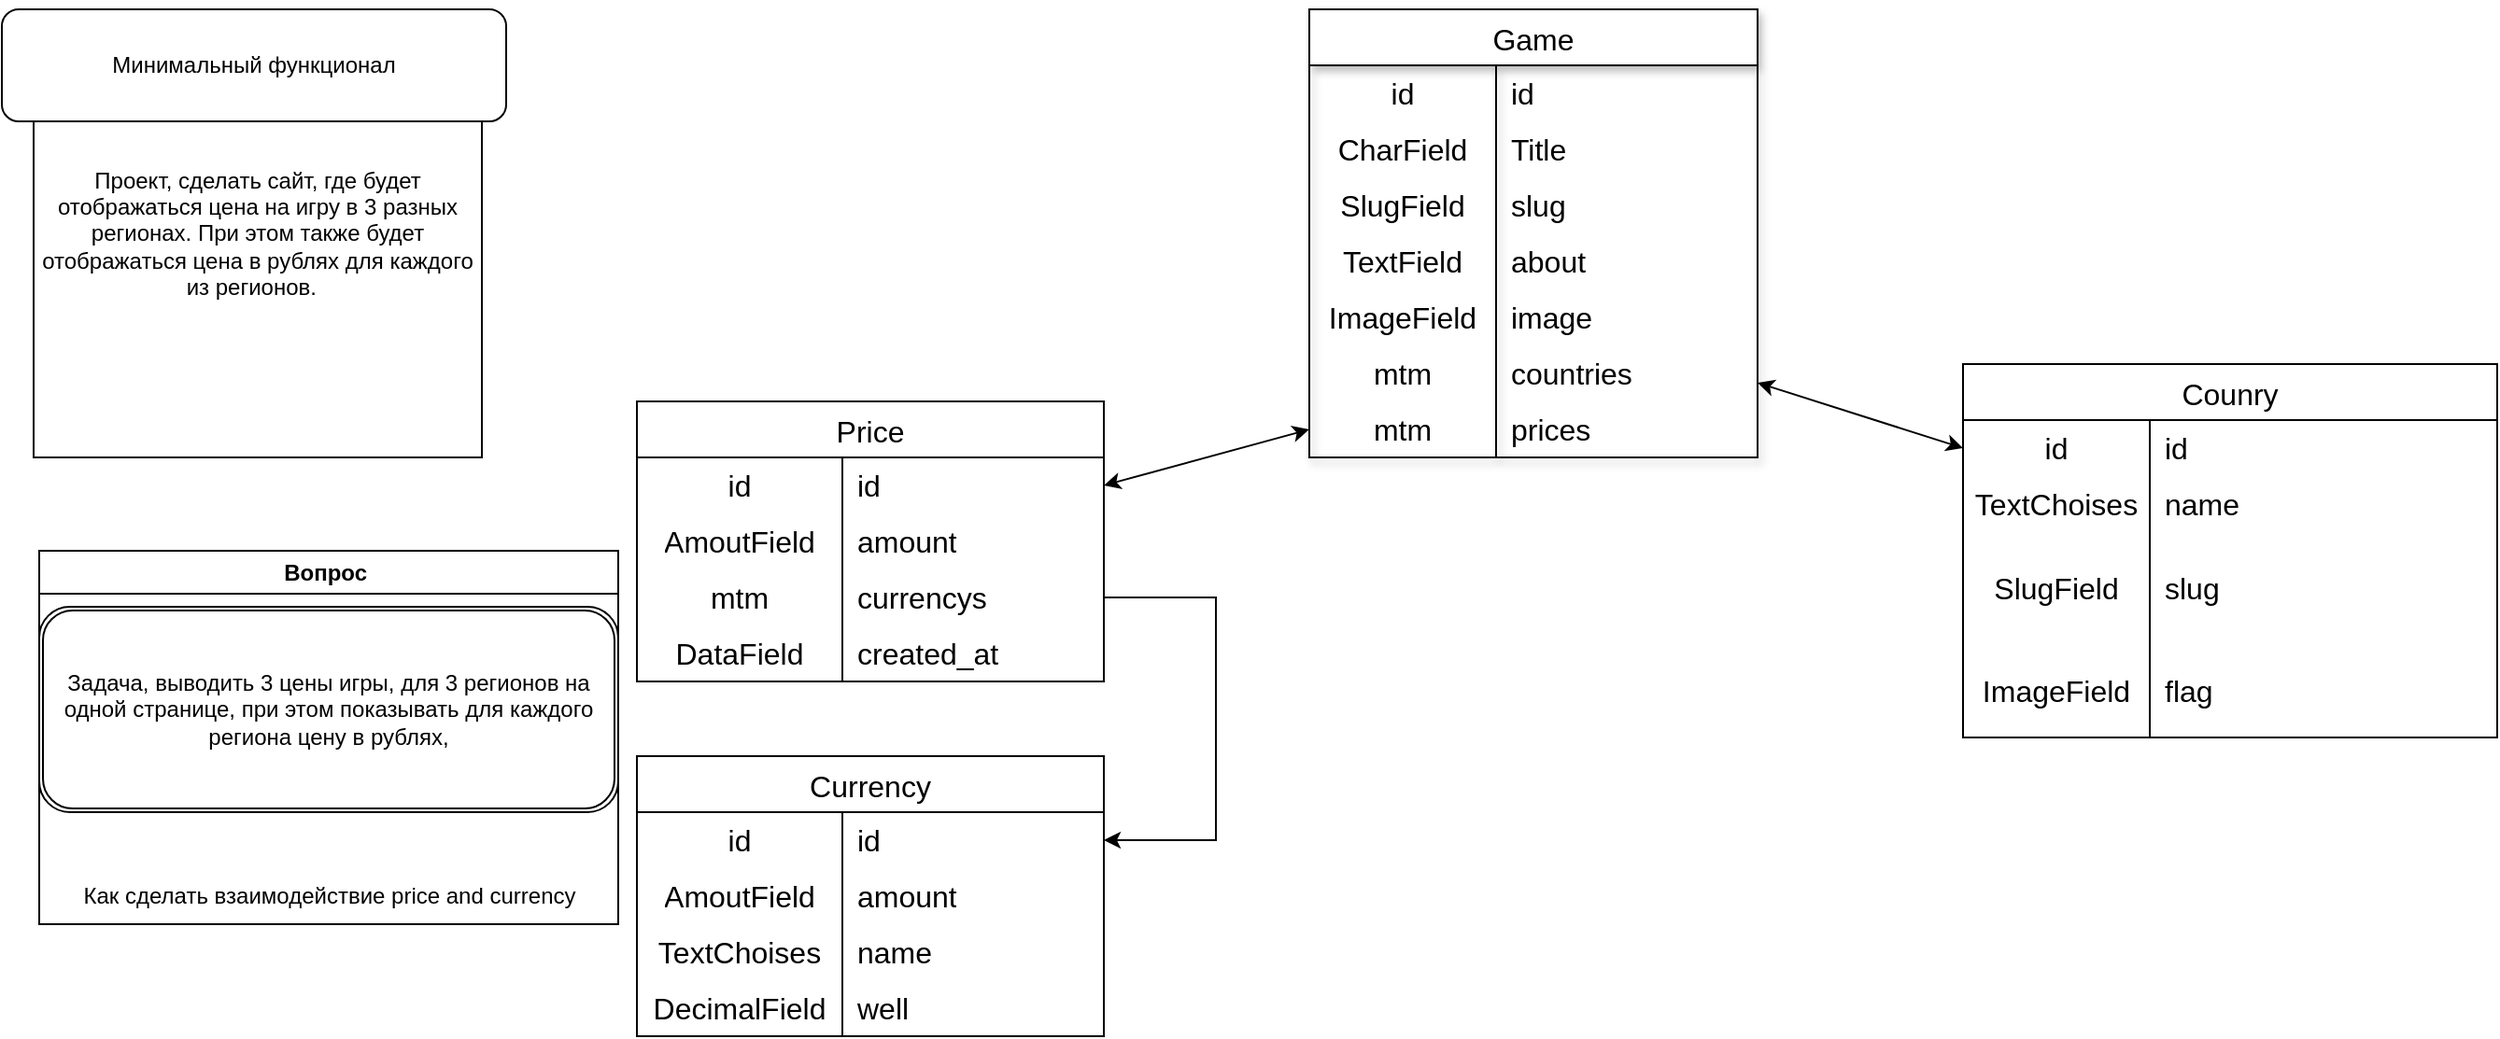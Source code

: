 <mxfile version="21.6.2" type="github">
  <diagram name="Page-1" id="c7558073-3199-34d8-9f00-42111426c3f3">
    <mxGraphModel dx="1778" dy="721" grid="1" gridSize="10" guides="1" tooltips="1" connect="1" arrows="1" fold="1" page="1" pageScale="1" pageWidth="826" pageHeight="1169" background="none" math="0" shadow="0">
      <root>
        <mxCell id="0" />
        <mxCell id="1" parent="0" />
        <mxCell id="mQUApbG9orDCtIvzDYjw-101" value="Game" style="shape=table;startSize=30;container=1;collapsible=0;childLayout=tableLayout;fixedRows=1;rowLines=0;fontStyle=0;strokeColor=default;fontSize=16;shadow=1;" vertex="1" parent="1">
          <mxGeometry x="190" y="210" width="240" height="240" as="geometry" />
        </mxCell>
        <mxCell id="mQUApbG9orDCtIvzDYjw-134" style="shape=tableRow;horizontal=0;startSize=0;swimlaneHead=0;swimlaneBody=0;top=0;left=0;bottom=0;right=0;collapsible=0;dropTarget=0;fillColor=none;points=[[0,0.5],[1,0.5]];portConstraint=eastwest;strokeColor=inherit;fontSize=16;" vertex="1" parent="mQUApbG9orDCtIvzDYjw-101">
          <mxGeometry y="30" width="240" height="30" as="geometry" />
        </mxCell>
        <mxCell id="mQUApbG9orDCtIvzDYjw-135" value="id" style="shape=partialRectangle;html=1;whiteSpace=wrap;connectable=0;fillColor=none;top=0;left=0;bottom=0;right=0;overflow=hidden;pointerEvents=1;strokeColor=inherit;fontSize=16;" vertex="1" parent="mQUApbG9orDCtIvzDYjw-134">
          <mxGeometry width="100" height="30" as="geometry">
            <mxRectangle width="100" height="30" as="alternateBounds" />
          </mxGeometry>
        </mxCell>
        <mxCell id="mQUApbG9orDCtIvzDYjw-136" value="id" style="shape=partialRectangle;html=1;whiteSpace=wrap;connectable=0;fillColor=none;top=0;left=0;bottom=0;right=0;align=left;spacingLeft=6;overflow=hidden;strokeColor=inherit;fontSize=16;" vertex="1" parent="mQUApbG9orDCtIvzDYjw-134">
          <mxGeometry x="100" width="140" height="30" as="geometry">
            <mxRectangle width="140" height="30" as="alternateBounds" />
          </mxGeometry>
        </mxCell>
        <mxCell id="mQUApbG9orDCtIvzDYjw-102" value="" style="shape=tableRow;horizontal=0;startSize=0;swimlaneHead=0;swimlaneBody=0;top=0;left=0;bottom=0;right=0;collapsible=0;dropTarget=0;fillColor=none;points=[[0,0.5],[1,0.5]];portConstraint=eastwest;strokeColor=inherit;fontSize=16;" vertex="1" parent="mQUApbG9orDCtIvzDYjw-101">
          <mxGeometry y="60" width="240" height="30" as="geometry" />
        </mxCell>
        <mxCell id="mQUApbG9orDCtIvzDYjw-103" value="CharField" style="shape=partialRectangle;html=1;whiteSpace=wrap;connectable=0;fillColor=none;top=0;left=0;bottom=0;right=0;overflow=hidden;pointerEvents=1;strokeColor=inherit;fontSize=16;" vertex="1" parent="mQUApbG9orDCtIvzDYjw-102">
          <mxGeometry width="100" height="30" as="geometry">
            <mxRectangle width="100" height="30" as="alternateBounds" />
          </mxGeometry>
        </mxCell>
        <mxCell id="mQUApbG9orDCtIvzDYjw-104" value="Title" style="shape=partialRectangle;html=1;whiteSpace=wrap;connectable=0;fillColor=none;top=0;left=0;bottom=0;right=0;align=left;spacingLeft=6;overflow=hidden;strokeColor=inherit;fontSize=16;" vertex="1" parent="mQUApbG9orDCtIvzDYjw-102">
          <mxGeometry x="100" width="140" height="30" as="geometry">
            <mxRectangle width="140" height="30" as="alternateBounds" />
          </mxGeometry>
        </mxCell>
        <mxCell id="mQUApbG9orDCtIvzDYjw-105" value="" style="shape=tableRow;horizontal=0;startSize=0;swimlaneHead=0;swimlaneBody=0;top=0;left=0;bottom=0;right=0;collapsible=0;dropTarget=0;fillColor=none;points=[[0,0.5],[1,0.5]];portConstraint=eastwest;strokeColor=inherit;fontSize=16;" vertex="1" parent="mQUApbG9orDCtIvzDYjw-101">
          <mxGeometry y="90" width="240" height="30" as="geometry" />
        </mxCell>
        <mxCell id="mQUApbG9orDCtIvzDYjw-106" value="SlugField" style="shape=partialRectangle;html=1;whiteSpace=wrap;connectable=0;fillColor=none;top=0;left=0;bottom=0;right=0;overflow=hidden;strokeColor=inherit;fontSize=16;" vertex="1" parent="mQUApbG9orDCtIvzDYjw-105">
          <mxGeometry width="100" height="30" as="geometry">
            <mxRectangle width="100" height="30" as="alternateBounds" />
          </mxGeometry>
        </mxCell>
        <mxCell id="mQUApbG9orDCtIvzDYjw-107" value="slug" style="shape=partialRectangle;html=1;whiteSpace=wrap;connectable=0;fillColor=none;top=0;left=0;bottom=0;right=0;align=left;spacingLeft=6;overflow=hidden;strokeColor=inherit;fontSize=16;" vertex="1" parent="mQUApbG9orDCtIvzDYjw-105">
          <mxGeometry x="100" width="140" height="30" as="geometry">
            <mxRectangle width="140" height="30" as="alternateBounds" />
          </mxGeometry>
        </mxCell>
        <mxCell id="mQUApbG9orDCtIvzDYjw-108" value="" style="shape=tableRow;horizontal=0;startSize=0;swimlaneHead=0;swimlaneBody=0;top=0;left=0;bottom=0;right=0;collapsible=0;dropTarget=0;fillColor=none;points=[[0,0.5],[1,0.5]];portConstraint=eastwest;strokeColor=inherit;fontSize=16;" vertex="1" parent="mQUApbG9orDCtIvzDYjw-101">
          <mxGeometry y="120" width="240" height="30" as="geometry" />
        </mxCell>
        <mxCell id="mQUApbG9orDCtIvzDYjw-109" value="TextField" style="shape=partialRectangle;html=1;whiteSpace=wrap;connectable=0;fillColor=none;top=0;left=0;bottom=0;right=0;overflow=hidden;strokeColor=inherit;fontSize=16;" vertex="1" parent="mQUApbG9orDCtIvzDYjw-108">
          <mxGeometry width="100" height="30" as="geometry">
            <mxRectangle width="100" height="30" as="alternateBounds" />
          </mxGeometry>
        </mxCell>
        <mxCell id="mQUApbG9orDCtIvzDYjw-110" value="about" style="shape=partialRectangle;html=1;whiteSpace=wrap;connectable=0;fillColor=none;top=0;left=0;bottom=0;right=0;align=left;spacingLeft=6;overflow=hidden;strokeColor=inherit;fontSize=16;" vertex="1" parent="mQUApbG9orDCtIvzDYjw-108">
          <mxGeometry x="100" width="140" height="30" as="geometry">
            <mxRectangle width="140" height="30" as="alternateBounds" />
          </mxGeometry>
        </mxCell>
        <mxCell id="mQUApbG9orDCtIvzDYjw-118" style="shape=tableRow;horizontal=0;startSize=0;swimlaneHead=0;swimlaneBody=0;top=0;left=0;bottom=0;right=0;collapsible=0;dropTarget=0;fillColor=none;points=[[0,0.5],[1,0.5]];portConstraint=eastwest;strokeColor=inherit;fontSize=16;" vertex="1" parent="mQUApbG9orDCtIvzDYjw-101">
          <mxGeometry y="150" width="240" height="30" as="geometry" />
        </mxCell>
        <mxCell id="mQUApbG9orDCtIvzDYjw-119" value="ImageField" style="shape=partialRectangle;html=1;whiteSpace=wrap;connectable=0;fillColor=none;top=0;left=0;bottom=0;right=0;overflow=hidden;strokeColor=inherit;fontSize=16;" vertex="1" parent="mQUApbG9orDCtIvzDYjw-118">
          <mxGeometry width="100" height="30" as="geometry">
            <mxRectangle width="100" height="30" as="alternateBounds" />
          </mxGeometry>
        </mxCell>
        <mxCell id="mQUApbG9orDCtIvzDYjw-120" value="image" style="shape=partialRectangle;html=1;whiteSpace=wrap;connectable=0;fillColor=none;top=0;left=0;bottom=0;right=0;align=left;spacingLeft=6;overflow=hidden;strokeColor=inherit;fontSize=16;" vertex="1" parent="mQUApbG9orDCtIvzDYjw-118">
          <mxGeometry x="100" width="140" height="30" as="geometry">
            <mxRectangle width="140" height="30" as="alternateBounds" />
          </mxGeometry>
        </mxCell>
        <mxCell id="mQUApbG9orDCtIvzDYjw-121" style="shape=tableRow;horizontal=0;startSize=0;swimlaneHead=0;swimlaneBody=0;top=0;left=0;bottom=0;right=0;collapsible=0;dropTarget=0;fillColor=none;points=[[0,0.5],[1,0.5]];portConstraint=eastwest;strokeColor=inherit;fontSize=16;" vertex="1" parent="mQUApbG9orDCtIvzDYjw-101">
          <mxGeometry y="180" width="240" height="30" as="geometry" />
        </mxCell>
        <mxCell id="mQUApbG9orDCtIvzDYjw-122" value="mtm" style="shape=partialRectangle;html=1;whiteSpace=wrap;connectable=0;fillColor=none;top=0;left=0;bottom=0;right=0;overflow=hidden;strokeColor=inherit;fontSize=16;" vertex="1" parent="mQUApbG9orDCtIvzDYjw-121">
          <mxGeometry width="100" height="30" as="geometry">
            <mxRectangle width="100" height="30" as="alternateBounds" />
          </mxGeometry>
        </mxCell>
        <mxCell id="mQUApbG9orDCtIvzDYjw-123" value="countries" style="shape=partialRectangle;html=1;whiteSpace=wrap;connectable=0;fillColor=none;top=0;left=0;bottom=0;right=0;align=left;spacingLeft=6;overflow=hidden;strokeColor=inherit;fontSize=16;" vertex="1" parent="mQUApbG9orDCtIvzDYjw-121">
          <mxGeometry x="100" width="140" height="30" as="geometry">
            <mxRectangle width="140" height="30" as="alternateBounds" />
          </mxGeometry>
        </mxCell>
        <mxCell id="mQUApbG9orDCtIvzDYjw-141" style="shape=tableRow;horizontal=0;startSize=0;swimlaneHead=0;swimlaneBody=0;top=0;left=0;bottom=0;right=0;collapsible=0;dropTarget=0;fillColor=none;points=[[0,0.5],[1,0.5]];portConstraint=eastwest;strokeColor=inherit;fontSize=16;" vertex="1" parent="mQUApbG9orDCtIvzDYjw-101">
          <mxGeometry y="210" width="240" height="30" as="geometry" />
        </mxCell>
        <mxCell id="mQUApbG9orDCtIvzDYjw-142" value="mtm" style="shape=partialRectangle;html=1;whiteSpace=wrap;connectable=0;fillColor=none;top=0;left=0;bottom=0;right=0;overflow=hidden;strokeColor=inherit;fontSize=16;" vertex="1" parent="mQUApbG9orDCtIvzDYjw-141">
          <mxGeometry width="100" height="30" as="geometry">
            <mxRectangle width="100" height="30" as="alternateBounds" />
          </mxGeometry>
        </mxCell>
        <mxCell id="mQUApbG9orDCtIvzDYjw-143" value="prices" style="shape=partialRectangle;html=1;whiteSpace=wrap;connectable=0;fillColor=none;top=0;left=0;bottom=0;right=0;align=left;spacingLeft=6;overflow=hidden;strokeColor=inherit;fontSize=16;" vertex="1" parent="mQUApbG9orDCtIvzDYjw-141">
          <mxGeometry x="100" width="140" height="30" as="geometry">
            <mxRectangle width="140" height="30" as="alternateBounds" />
          </mxGeometry>
        </mxCell>
        <mxCell id="mQUApbG9orDCtIvzDYjw-124" value="Counry" style="shape=table;startSize=30;container=1;collapsible=0;childLayout=tableLayout;fixedRows=1;rowLines=0;fontStyle=0;strokeColor=default;fontSize=16;" vertex="1" parent="1">
          <mxGeometry x="540" y="400" width="286" height="200" as="geometry" />
        </mxCell>
        <mxCell id="mQUApbG9orDCtIvzDYjw-137" style="shape=tableRow;horizontal=0;startSize=0;swimlaneHead=0;swimlaneBody=0;top=0;left=0;bottom=0;right=0;collapsible=0;dropTarget=0;fillColor=none;points=[[0,0.5],[1,0.5]];portConstraint=eastwest;strokeColor=inherit;fontSize=16;" vertex="1" parent="mQUApbG9orDCtIvzDYjw-124">
          <mxGeometry y="30" width="286" height="30" as="geometry" />
        </mxCell>
        <mxCell id="mQUApbG9orDCtIvzDYjw-138" value="id" style="shape=partialRectangle;html=1;whiteSpace=wrap;connectable=0;fillColor=none;top=0;left=0;bottom=0;right=0;overflow=hidden;pointerEvents=1;strokeColor=inherit;fontSize=16;" vertex="1" parent="mQUApbG9orDCtIvzDYjw-137">
          <mxGeometry width="100" height="30" as="geometry">
            <mxRectangle width="100" height="30" as="alternateBounds" />
          </mxGeometry>
        </mxCell>
        <mxCell id="mQUApbG9orDCtIvzDYjw-139" value="id" style="shape=partialRectangle;html=1;whiteSpace=wrap;connectable=0;fillColor=none;top=0;left=0;bottom=0;right=0;align=left;spacingLeft=6;overflow=hidden;strokeColor=inherit;fontSize=16;" vertex="1" parent="mQUApbG9orDCtIvzDYjw-137">
          <mxGeometry x="100" width="186" height="30" as="geometry">
            <mxRectangle width="186" height="30" as="alternateBounds" />
          </mxGeometry>
        </mxCell>
        <mxCell id="mQUApbG9orDCtIvzDYjw-125" value="" style="shape=tableRow;horizontal=0;startSize=0;swimlaneHead=0;swimlaneBody=0;top=0;left=0;bottom=0;right=0;collapsible=0;dropTarget=0;fillColor=none;points=[[0,0.5],[1,0.5]];portConstraint=eastwest;strokeColor=inherit;fontSize=16;" vertex="1" parent="mQUApbG9orDCtIvzDYjw-124">
          <mxGeometry y="60" width="286" height="30" as="geometry" />
        </mxCell>
        <mxCell id="mQUApbG9orDCtIvzDYjw-126" value="TextChoises" style="shape=partialRectangle;html=1;whiteSpace=wrap;connectable=0;fillColor=none;top=0;left=0;bottom=0;right=0;overflow=hidden;pointerEvents=1;strokeColor=inherit;fontSize=16;" vertex="1" parent="mQUApbG9orDCtIvzDYjw-125">
          <mxGeometry width="100" height="30" as="geometry">
            <mxRectangle width="100" height="30" as="alternateBounds" />
          </mxGeometry>
        </mxCell>
        <mxCell id="mQUApbG9orDCtIvzDYjw-127" value="name" style="shape=partialRectangle;html=1;whiteSpace=wrap;connectable=0;fillColor=none;top=0;left=0;bottom=0;right=0;align=left;spacingLeft=6;overflow=hidden;strokeColor=inherit;fontSize=16;" vertex="1" parent="mQUApbG9orDCtIvzDYjw-125">
          <mxGeometry x="100" width="186" height="30" as="geometry">
            <mxRectangle width="186" height="30" as="alternateBounds" />
          </mxGeometry>
        </mxCell>
        <mxCell id="mQUApbG9orDCtIvzDYjw-128" value="" style="shape=tableRow;horizontal=0;startSize=0;swimlaneHead=0;swimlaneBody=0;top=0;left=0;bottom=0;right=0;collapsible=0;dropTarget=0;fillColor=none;points=[[0,0.5],[1,0.5]];portConstraint=eastwest;strokeColor=inherit;fontSize=16;" vertex="1" parent="mQUApbG9orDCtIvzDYjw-124">
          <mxGeometry y="90" width="286" height="60" as="geometry" />
        </mxCell>
        <mxCell id="mQUApbG9orDCtIvzDYjw-129" value="SlugField" style="shape=partialRectangle;html=1;whiteSpace=wrap;connectable=0;fillColor=none;top=0;left=0;bottom=0;right=0;overflow=hidden;strokeColor=inherit;fontSize=16;" vertex="1" parent="mQUApbG9orDCtIvzDYjw-128">
          <mxGeometry width="100" height="60" as="geometry">
            <mxRectangle width="100" height="60" as="alternateBounds" />
          </mxGeometry>
        </mxCell>
        <mxCell id="mQUApbG9orDCtIvzDYjw-130" value="slug" style="shape=partialRectangle;html=1;whiteSpace=wrap;connectable=0;fillColor=none;top=0;left=0;bottom=0;right=0;align=left;spacingLeft=6;overflow=hidden;strokeColor=inherit;fontSize=16;" vertex="1" parent="mQUApbG9orDCtIvzDYjw-128">
          <mxGeometry x="100" width="186" height="60" as="geometry">
            <mxRectangle width="186" height="60" as="alternateBounds" />
          </mxGeometry>
        </mxCell>
        <mxCell id="mQUApbG9orDCtIvzDYjw-131" value="" style="shape=tableRow;horizontal=0;startSize=0;swimlaneHead=0;swimlaneBody=0;top=0;left=0;bottom=0;right=0;collapsible=0;dropTarget=0;fillColor=none;points=[[0,0.5],[1,0.5]];portConstraint=eastwest;strokeColor=inherit;fontSize=16;" vertex="1" parent="mQUApbG9orDCtIvzDYjw-124">
          <mxGeometry y="150" width="286" height="50" as="geometry" />
        </mxCell>
        <mxCell id="mQUApbG9orDCtIvzDYjw-132" value="ImageField" style="shape=partialRectangle;html=1;whiteSpace=wrap;connectable=0;fillColor=none;top=0;left=0;bottom=0;right=0;overflow=hidden;strokeColor=inherit;fontSize=16;" vertex="1" parent="mQUApbG9orDCtIvzDYjw-131">
          <mxGeometry width="100" height="50" as="geometry">
            <mxRectangle width="100" height="50" as="alternateBounds" />
          </mxGeometry>
        </mxCell>
        <mxCell id="mQUApbG9orDCtIvzDYjw-133" value="flag&amp;nbsp;" style="shape=partialRectangle;html=1;whiteSpace=wrap;connectable=0;fillColor=none;top=0;left=0;bottom=0;right=0;align=left;spacingLeft=6;overflow=hidden;strokeColor=inherit;fontSize=16;" vertex="1" parent="mQUApbG9orDCtIvzDYjw-131">
          <mxGeometry x="100" width="186" height="50" as="geometry">
            <mxRectangle width="186" height="50" as="alternateBounds" />
          </mxGeometry>
        </mxCell>
        <mxCell id="mQUApbG9orDCtIvzDYjw-140" value="" style="endArrow=classic;startArrow=classic;html=1;rounded=0;entryX=0;entryY=0.5;entryDx=0;entryDy=0;" edge="1" parent="1" target="mQUApbG9orDCtIvzDYjw-137">
          <mxGeometry width="50" height="50" relative="1" as="geometry">
            <mxPoint x="430" y="410" as="sourcePoint" />
            <mxPoint x="440" y="360" as="targetPoint" />
          </mxGeometry>
        </mxCell>
        <mxCell id="mQUApbG9orDCtIvzDYjw-147" value="Price" style="shape=table;startSize=30;container=1;collapsible=0;childLayout=tableLayout;fixedRows=1;rowLines=0;fontStyle=0;strokeColor=default;fontSize=16;" vertex="1" parent="1">
          <mxGeometry x="-170" y="420" width="250" height="150" as="geometry" />
        </mxCell>
        <mxCell id="mQUApbG9orDCtIvzDYjw-148" value="" style="shape=tableRow;horizontal=0;startSize=0;swimlaneHead=0;swimlaneBody=0;top=0;left=0;bottom=0;right=0;collapsible=0;dropTarget=0;fillColor=none;points=[[0,0.5],[1,0.5]];portConstraint=eastwest;strokeColor=inherit;fontSize=16;" vertex="1" parent="mQUApbG9orDCtIvzDYjw-147">
          <mxGeometry y="30" width="250" height="30" as="geometry" />
        </mxCell>
        <mxCell id="mQUApbG9orDCtIvzDYjw-149" value="id" style="shape=partialRectangle;html=1;whiteSpace=wrap;connectable=0;fillColor=none;top=0;left=0;bottom=0;right=0;overflow=hidden;pointerEvents=1;strokeColor=inherit;fontSize=16;" vertex="1" parent="mQUApbG9orDCtIvzDYjw-148">
          <mxGeometry width="110" height="30" as="geometry">
            <mxRectangle width="110" height="30" as="alternateBounds" />
          </mxGeometry>
        </mxCell>
        <mxCell id="mQUApbG9orDCtIvzDYjw-150" value="id" style="shape=partialRectangle;html=1;whiteSpace=wrap;connectable=0;fillColor=none;top=0;left=0;bottom=0;right=0;align=left;spacingLeft=6;overflow=hidden;strokeColor=inherit;fontSize=16;" vertex="1" parent="mQUApbG9orDCtIvzDYjw-148">
          <mxGeometry x="110" width="140" height="30" as="geometry">
            <mxRectangle width="140" height="30" as="alternateBounds" />
          </mxGeometry>
        </mxCell>
        <mxCell id="mQUApbG9orDCtIvzDYjw-151" value="" style="shape=tableRow;horizontal=0;startSize=0;swimlaneHead=0;swimlaneBody=0;top=0;left=0;bottom=0;right=0;collapsible=0;dropTarget=0;fillColor=none;points=[[0,0.5],[1,0.5]];portConstraint=eastwest;strokeColor=inherit;fontSize=16;" vertex="1" parent="mQUApbG9orDCtIvzDYjw-147">
          <mxGeometry y="60" width="250" height="30" as="geometry" />
        </mxCell>
        <mxCell id="mQUApbG9orDCtIvzDYjw-152" value="AmoutField" style="shape=partialRectangle;html=1;whiteSpace=wrap;connectable=0;fillColor=none;top=0;left=0;bottom=0;right=0;overflow=hidden;strokeColor=inherit;fontSize=16;" vertex="1" parent="mQUApbG9orDCtIvzDYjw-151">
          <mxGeometry width="110" height="30" as="geometry">
            <mxRectangle width="110" height="30" as="alternateBounds" />
          </mxGeometry>
        </mxCell>
        <mxCell id="mQUApbG9orDCtIvzDYjw-153" value="amount" style="shape=partialRectangle;html=1;whiteSpace=wrap;connectable=0;fillColor=none;top=0;left=0;bottom=0;right=0;align=left;spacingLeft=6;overflow=hidden;strokeColor=inherit;fontSize=16;" vertex="1" parent="mQUApbG9orDCtIvzDYjw-151">
          <mxGeometry x="110" width="140" height="30" as="geometry">
            <mxRectangle width="140" height="30" as="alternateBounds" />
          </mxGeometry>
        </mxCell>
        <mxCell id="mQUApbG9orDCtIvzDYjw-154" value="" style="shape=tableRow;horizontal=0;startSize=0;swimlaneHead=0;swimlaneBody=0;top=0;left=0;bottom=0;right=0;collapsible=0;dropTarget=0;fillColor=none;points=[[0,0.5],[1,0.5]];portConstraint=eastwest;strokeColor=inherit;fontSize=16;" vertex="1" parent="mQUApbG9orDCtIvzDYjw-147">
          <mxGeometry y="90" width="250" height="30" as="geometry" />
        </mxCell>
        <mxCell id="mQUApbG9orDCtIvzDYjw-155" value="mtm" style="shape=partialRectangle;html=1;whiteSpace=wrap;connectable=0;fillColor=none;top=0;left=0;bottom=0;right=0;overflow=hidden;strokeColor=inherit;fontSize=16;" vertex="1" parent="mQUApbG9orDCtIvzDYjw-154">
          <mxGeometry width="110" height="30" as="geometry">
            <mxRectangle width="110" height="30" as="alternateBounds" />
          </mxGeometry>
        </mxCell>
        <mxCell id="mQUApbG9orDCtIvzDYjw-156" value="currencys" style="shape=partialRectangle;html=1;whiteSpace=wrap;connectable=0;fillColor=none;top=0;left=0;bottom=0;right=0;align=left;spacingLeft=6;overflow=hidden;strokeColor=inherit;fontSize=16;" vertex="1" parent="mQUApbG9orDCtIvzDYjw-154">
          <mxGeometry x="110" width="140" height="30" as="geometry">
            <mxRectangle width="140" height="30" as="alternateBounds" />
          </mxGeometry>
        </mxCell>
        <mxCell id="mQUApbG9orDCtIvzDYjw-159" style="shape=tableRow;horizontal=0;startSize=0;swimlaneHead=0;swimlaneBody=0;top=0;left=0;bottom=0;right=0;collapsible=0;dropTarget=0;fillColor=none;points=[[0,0.5],[1,0.5]];portConstraint=eastwest;strokeColor=inherit;fontSize=16;" vertex="1" parent="mQUApbG9orDCtIvzDYjw-147">
          <mxGeometry y="120" width="250" height="30" as="geometry" />
        </mxCell>
        <mxCell id="mQUApbG9orDCtIvzDYjw-160" value="DataField" style="shape=partialRectangle;html=1;whiteSpace=wrap;connectable=0;fillColor=none;top=0;left=0;bottom=0;right=0;overflow=hidden;strokeColor=inherit;fontSize=16;" vertex="1" parent="mQUApbG9orDCtIvzDYjw-159">
          <mxGeometry width="110" height="30" as="geometry">
            <mxRectangle width="110" height="30" as="alternateBounds" />
          </mxGeometry>
        </mxCell>
        <mxCell id="mQUApbG9orDCtIvzDYjw-161" value="created_at" style="shape=partialRectangle;html=1;whiteSpace=wrap;connectable=0;fillColor=none;top=0;left=0;bottom=0;right=0;align=left;spacingLeft=6;overflow=hidden;strokeColor=inherit;fontSize=16;" vertex="1" parent="mQUApbG9orDCtIvzDYjw-159">
          <mxGeometry x="110" width="140" height="30" as="geometry">
            <mxRectangle width="140" height="30" as="alternateBounds" />
          </mxGeometry>
        </mxCell>
        <mxCell id="mQUApbG9orDCtIvzDYjw-158" value="" style="endArrow=classic;startArrow=classic;html=1;rounded=0;exitX=1;exitY=0.5;exitDx=0;exitDy=0;entryX=0;entryY=0.5;entryDx=0;entryDy=0;" edge="1" parent="1" source="mQUApbG9orDCtIvzDYjw-148" target="mQUApbG9orDCtIvzDYjw-141">
          <mxGeometry width="50" height="50" relative="1" as="geometry">
            <mxPoint x="290" y="490" as="sourcePoint" />
            <mxPoint x="340" y="440" as="targetPoint" />
          </mxGeometry>
        </mxCell>
        <mxCell id="mQUApbG9orDCtIvzDYjw-162" value="Currency" style="shape=table;startSize=30;container=1;collapsible=0;childLayout=tableLayout;fixedRows=1;rowLines=0;fontStyle=0;strokeColor=default;fontSize=16;" vertex="1" parent="1">
          <mxGeometry x="-170" y="610" width="250" height="150" as="geometry" />
        </mxCell>
        <mxCell id="mQUApbG9orDCtIvzDYjw-163" value="" style="shape=tableRow;horizontal=0;startSize=0;swimlaneHead=0;swimlaneBody=0;top=0;left=0;bottom=0;right=0;collapsible=0;dropTarget=0;fillColor=none;points=[[0,0.5],[1,0.5]];portConstraint=eastwest;strokeColor=inherit;fontSize=16;" vertex="1" parent="mQUApbG9orDCtIvzDYjw-162">
          <mxGeometry y="30" width="250" height="30" as="geometry" />
        </mxCell>
        <mxCell id="mQUApbG9orDCtIvzDYjw-164" value="id" style="shape=partialRectangle;html=1;whiteSpace=wrap;connectable=0;fillColor=none;top=0;left=0;bottom=0;right=0;overflow=hidden;pointerEvents=1;strokeColor=inherit;fontSize=16;" vertex="1" parent="mQUApbG9orDCtIvzDYjw-163">
          <mxGeometry width="110" height="30" as="geometry">
            <mxRectangle width="110" height="30" as="alternateBounds" />
          </mxGeometry>
        </mxCell>
        <mxCell id="mQUApbG9orDCtIvzDYjw-165" value="id" style="shape=partialRectangle;html=1;whiteSpace=wrap;connectable=0;fillColor=none;top=0;left=0;bottom=0;right=0;align=left;spacingLeft=6;overflow=hidden;strokeColor=inherit;fontSize=16;" vertex="1" parent="mQUApbG9orDCtIvzDYjw-163">
          <mxGeometry x="110" width="140" height="30" as="geometry">
            <mxRectangle width="140" height="30" as="alternateBounds" />
          </mxGeometry>
        </mxCell>
        <mxCell id="mQUApbG9orDCtIvzDYjw-166" value="" style="shape=tableRow;horizontal=0;startSize=0;swimlaneHead=0;swimlaneBody=0;top=0;left=0;bottom=0;right=0;collapsible=0;dropTarget=0;fillColor=none;points=[[0,0.5],[1,0.5]];portConstraint=eastwest;strokeColor=inherit;fontSize=16;" vertex="1" parent="mQUApbG9orDCtIvzDYjw-162">
          <mxGeometry y="60" width="250" height="30" as="geometry" />
        </mxCell>
        <mxCell id="mQUApbG9orDCtIvzDYjw-167" value="AmoutField" style="shape=partialRectangle;html=1;whiteSpace=wrap;connectable=0;fillColor=none;top=0;left=0;bottom=0;right=0;overflow=hidden;strokeColor=inherit;fontSize=16;" vertex="1" parent="mQUApbG9orDCtIvzDYjw-166">
          <mxGeometry width="110" height="30" as="geometry">
            <mxRectangle width="110" height="30" as="alternateBounds" />
          </mxGeometry>
        </mxCell>
        <mxCell id="mQUApbG9orDCtIvzDYjw-168" value="amount" style="shape=partialRectangle;html=1;whiteSpace=wrap;connectable=0;fillColor=none;top=0;left=0;bottom=0;right=0;align=left;spacingLeft=6;overflow=hidden;strokeColor=inherit;fontSize=16;" vertex="1" parent="mQUApbG9orDCtIvzDYjw-166">
          <mxGeometry x="110" width="140" height="30" as="geometry">
            <mxRectangle width="140" height="30" as="alternateBounds" />
          </mxGeometry>
        </mxCell>
        <mxCell id="mQUApbG9orDCtIvzDYjw-169" value="" style="shape=tableRow;horizontal=0;startSize=0;swimlaneHead=0;swimlaneBody=0;top=0;left=0;bottom=0;right=0;collapsible=0;dropTarget=0;fillColor=none;points=[[0,0.5],[1,0.5]];portConstraint=eastwest;strokeColor=inherit;fontSize=16;" vertex="1" parent="mQUApbG9orDCtIvzDYjw-162">
          <mxGeometry y="90" width="250" height="30" as="geometry" />
        </mxCell>
        <mxCell id="mQUApbG9orDCtIvzDYjw-170" value="TextChoises" style="shape=partialRectangle;html=1;whiteSpace=wrap;connectable=0;fillColor=none;top=0;left=0;bottom=0;right=0;overflow=hidden;strokeColor=inherit;fontSize=16;" vertex="1" parent="mQUApbG9orDCtIvzDYjw-169">
          <mxGeometry width="110" height="30" as="geometry">
            <mxRectangle width="110" height="30" as="alternateBounds" />
          </mxGeometry>
        </mxCell>
        <mxCell id="mQUApbG9orDCtIvzDYjw-171" value="name" style="shape=partialRectangle;html=1;whiteSpace=wrap;connectable=0;fillColor=none;top=0;left=0;bottom=0;right=0;align=left;spacingLeft=6;overflow=hidden;strokeColor=inherit;fontSize=16;" vertex="1" parent="mQUApbG9orDCtIvzDYjw-169">
          <mxGeometry x="110" width="140" height="30" as="geometry">
            <mxRectangle width="140" height="30" as="alternateBounds" />
          </mxGeometry>
        </mxCell>
        <mxCell id="mQUApbG9orDCtIvzDYjw-172" style="shape=tableRow;horizontal=0;startSize=0;swimlaneHead=0;swimlaneBody=0;top=0;left=0;bottom=0;right=0;collapsible=0;dropTarget=0;fillColor=none;points=[[0,0.5],[1,0.5]];portConstraint=eastwest;strokeColor=inherit;fontSize=16;" vertex="1" parent="mQUApbG9orDCtIvzDYjw-162">
          <mxGeometry y="120" width="250" height="30" as="geometry" />
        </mxCell>
        <mxCell id="mQUApbG9orDCtIvzDYjw-173" value="DecimalField" style="shape=partialRectangle;html=1;whiteSpace=wrap;connectable=0;fillColor=none;top=0;left=0;bottom=0;right=0;overflow=hidden;strokeColor=inherit;fontSize=16;" vertex="1" parent="mQUApbG9orDCtIvzDYjw-172">
          <mxGeometry width="110" height="30" as="geometry">
            <mxRectangle width="110" height="30" as="alternateBounds" />
          </mxGeometry>
        </mxCell>
        <mxCell id="mQUApbG9orDCtIvzDYjw-174" value="well" style="shape=partialRectangle;html=1;whiteSpace=wrap;connectable=0;fillColor=none;top=0;left=0;bottom=0;right=0;align=left;spacingLeft=6;overflow=hidden;strokeColor=inherit;fontSize=16;" vertex="1" parent="mQUApbG9orDCtIvzDYjw-172">
          <mxGeometry x="110" width="140" height="30" as="geometry">
            <mxRectangle width="140" height="30" as="alternateBounds" />
          </mxGeometry>
        </mxCell>
        <mxCell id="mQUApbG9orDCtIvzDYjw-175" value="Вопрос&amp;nbsp;" style="swimlane;whiteSpace=wrap;html=1;" vertex="1" parent="1">
          <mxGeometry x="-490" y="500" width="310" height="200" as="geometry" />
        </mxCell>
        <mxCell id="mQUApbG9orDCtIvzDYjw-176" value="Как сделать взаимодействие price and currency" style="text;html=1;align=center;verticalAlign=middle;resizable=0;points=[];autosize=1;strokeColor=none;fillColor=none;" vertex="1" parent="mQUApbG9orDCtIvzDYjw-175">
          <mxGeometry x="10" y="170" width="290" height="30" as="geometry" />
        </mxCell>
        <mxCell id="mQUApbG9orDCtIvzDYjw-179" value="Задача, выводить 3 цены игры, для 3 регионов на одной странице, при этом показывать для каждого региона цену в рублях," style="shape=ext;double=1;rounded=1;whiteSpace=wrap;html=1;" vertex="1" parent="mQUApbG9orDCtIvzDYjw-175">
          <mxGeometry y="30" width="310" height="110" as="geometry" />
        </mxCell>
        <mxCell id="mQUApbG9orDCtIvzDYjw-181" value="Проект, сделать сайт, где будет отображаться цена на игру в 3 разных регионах. При этом также будет отображаться цена в рублях для каждого из регионов.&amp;nbsp;&amp;nbsp;" style="whiteSpace=wrap;html=1;aspect=fixed;" vertex="1" parent="1">
          <mxGeometry x="-493" y="210" width="240" height="240" as="geometry" />
        </mxCell>
        <mxCell id="mQUApbG9orDCtIvzDYjw-182" value="Минимальный функционал" style="rounded=1;whiteSpace=wrap;html=1;" vertex="1" parent="1">
          <mxGeometry x="-510" y="210" width="270" height="60" as="geometry" />
        </mxCell>
        <mxCell id="mQUApbG9orDCtIvzDYjw-185" style="edgeStyle=orthogonalEdgeStyle;rounded=0;orthogonalLoop=1;jettySize=auto;html=1;entryX=1;entryY=0.5;entryDx=0;entryDy=0;" edge="1" parent="1" source="mQUApbG9orDCtIvzDYjw-154" target="mQUApbG9orDCtIvzDYjw-163">
          <mxGeometry relative="1" as="geometry">
            <Array as="points">
              <mxPoint x="140" y="525" />
              <mxPoint x="140" y="655" />
            </Array>
          </mxGeometry>
        </mxCell>
      </root>
    </mxGraphModel>
  </diagram>
</mxfile>
